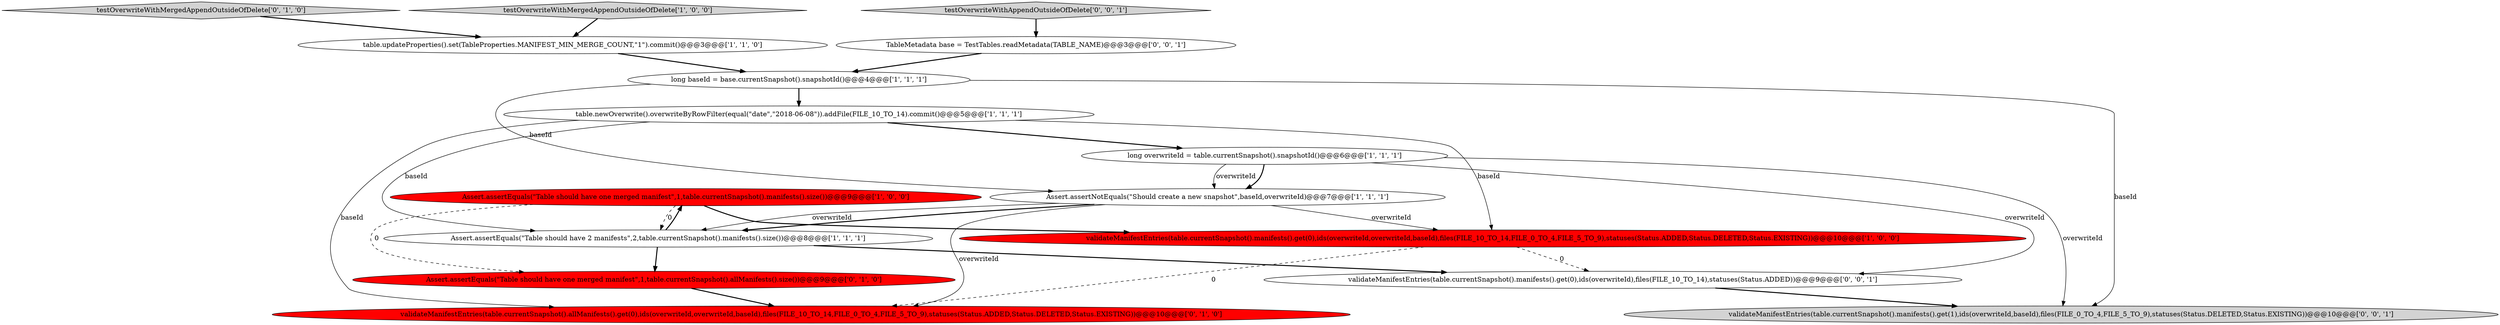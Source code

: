 digraph {
4 [style = filled, label = "Assert.assertEquals(\"Table should have one merged manifest\",1,table.currentSnapshot().manifests().size())@@@9@@@['1', '0', '0']", fillcolor = red, shape = ellipse image = "AAA1AAABBB1BBB"];
3 [style = filled, label = "table.updateProperties().set(TableProperties.MANIFEST_MIN_MERGE_COUNT,\"1\").commit()@@@3@@@['1', '1', '0']", fillcolor = white, shape = ellipse image = "AAA0AAABBB1BBB"];
10 [style = filled, label = "Assert.assertEquals(\"Table should have one merged manifest\",1,table.currentSnapshot().allManifests().size())@@@9@@@['0', '1', '0']", fillcolor = red, shape = ellipse image = "AAA1AAABBB2BBB"];
8 [style = filled, label = "validateManifestEntries(table.currentSnapshot().manifests().get(0),ids(overwriteId,overwriteId,baseId),files(FILE_10_TO_14,FILE_0_TO_4,FILE_5_TO_9),statuses(Status.ADDED,Status.DELETED,Status.EXISTING))@@@10@@@['1', '0', '0']", fillcolor = red, shape = ellipse image = "AAA1AAABBB1BBB"];
14 [style = filled, label = "validateManifestEntries(table.currentSnapshot().manifests().get(0),ids(overwriteId),files(FILE_10_TO_14),statuses(Status.ADDED))@@@9@@@['0', '0', '1']", fillcolor = white, shape = ellipse image = "AAA0AAABBB3BBB"];
11 [style = filled, label = "validateManifestEntries(table.currentSnapshot().allManifests().get(0),ids(overwriteId,overwriteId,baseId),files(FILE_10_TO_14,FILE_0_TO_4,FILE_5_TO_9),statuses(Status.ADDED,Status.DELETED,Status.EXISTING))@@@10@@@['0', '1', '0']", fillcolor = red, shape = ellipse image = "AAA1AAABBB2BBB"];
13 [style = filled, label = "TableMetadata base = TestTables.readMetadata(TABLE_NAME)@@@3@@@['0', '0', '1']", fillcolor = white, shape = ellipse image = "AAA0AAABBB3BBB"];
2 [style = filled, label = "Assert.assertNotEquals(\"Should create a new snapshot\",baseId,overwriteId)@@@7@@@['1', '1', '1']", fillcolor = white, shape = ellipse image = "AAA0AAABBB1BBB"];
12 [style = filled, label = "validateManifestEntries(table.currentSnapshot().manifests().get(1),ids(overwriteId,baseId),files(FILE_0_TO_4,FILE_5_TO_9),statuses(Status.DELETED,Status.EXISTING))@@@10@@@['0', '0', '1']", fillcolor = lightgray, shape = ellipse image = "AAA0AAABBB3BBB"];
0 [style = filled, label = "Assert.assertEquals(\"Table should have 2 manifests\",2,table.currentSnapshot().manifests().size())@@@8@@@['1', '1', '1']", fillcolor = white, shape = ellipse image = "AAA0AAABBB1BBB"];
5 [style = filled, label = "long overwriteId = table.currentSnapshot().snapshotId()@@@6@@@['1', '1', '1']", fillcolor = white, shape = ellipse image = "AAA0AAABBB1BBB"];
6 [style = filled, label = "testOverwriteWithMergedAppendOutsideOfDelete['1', '0', '0']", fillcolor = lightgray, shape = diamond image = "AAA0AAABBB1BBB"];
1 [style = filled, label = "long baseId = base.currentSnapshot().snapshotId()@@@4@@@['1', '1', '1']", fillcolor = white, shape = ellipse image = "AAA0AAABBB1BBB"];
7 [style = filled, label = "table.newOverwrite().overwriteByRowFilter(equal(\"date\",\"2018-06-08\")).addFile(FILE_10_TO_14).commit()@@@5@@@['1', '1', '1']", fillcolor = white, shape = ellipse image = "AAA0AAABBB1BBB"];
9 [style = filled, label = "testOverwriteWithMergedAppendOutsideOfDelete['0', '1', '0']", fillcolor = lightgray, shape = diamond image = "AAA0AAABBB2BBB"];
15 [style = filled, label = "testOverwriteWithAppendOutsideOfDelete['0', '0', '1']", fillcolor = lightgray, shape = diamond image = "AAA0AAABBB3BBB"];
6->3 [style = bold, label=""];
7->0 [style = solid, label="baseId"];
15->13 [style = bold, label=""];
2->11 [style = solid, label="overwriteId"];
1->2 [style = solid, label="baseId"];
3->1 [style = bold, label=""];
1->12 [style = solid, label="baseId"];
4->0 [style = dashed, label="0"];
5->12 [style = solid, label="overwriteId"];
7->11 [style = solid, label="baseId"];
5->14 [style = solid, label="overwriteId"];
8->14 [style = dashed, label="0"];
1->7 [style = bold, label=""];
13->1 [style = bold, label=""];
5->2 [style = bold, label=""];
7->5 [style = bold, label=""];
2->0 [style = bold, label=""];
0->10 [style = bold, label=""];
0->14 [style = bold, label=""];
0->4 [style = bold, label=""];
14->12 [style = bold, label=""];
7->8 [style = solid, label="baseId"];
2->0 [style = solid, label="overwriteId"];
9->3 [style = bold, label=""];
4->8 [style = bold, label=""];
8->11 [style = dashed, label="0"];
4->10 [style = dashed, label="0"];
5->2 [style = solid, label="overwriteId"];
2->8 [style = solid, label="overwriteId"];
10->11 [style = bold, label=""];
}
